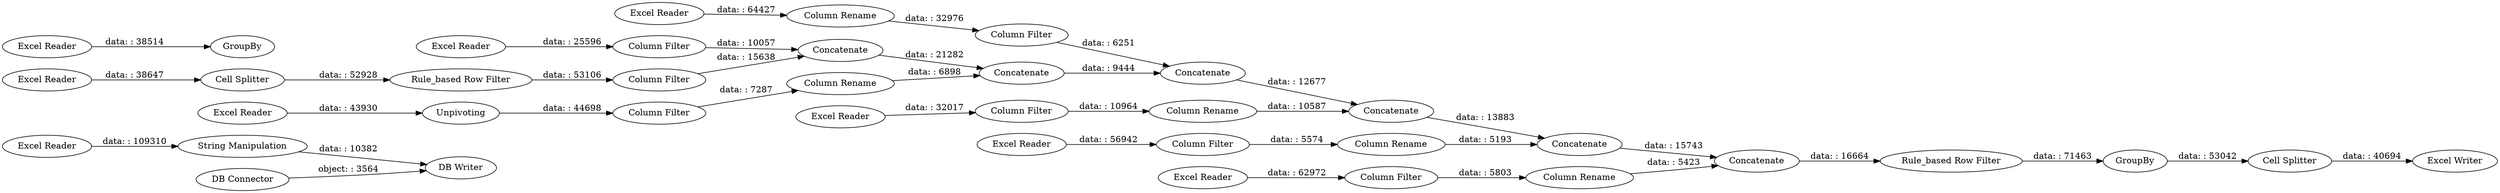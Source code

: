 digraph {
	"3908764041531209327_4" [label="DB Writer"]
	"3908764041531209327_5" [label="Excel Reader"]
	"3908764041531209327_16" [label=Concatenate]
	"3908764041531209327_44" [label=Concatenate]
	"3908764041531209327_49" [label="Excel Reader"]
	"3908764041531209327_2" [label="String Manipulation"]
	"3908764041531209327_42" [label="Column Filter"]
	"3908764041531209327_46" [label=Concatenate]
	"3908764041531209327_47" [label="Cell Splitter"]
	"3908764041531209327_19" [label=Concatenate]
	"3908764041531209327_20" [label="Column Filter"]
	"3908764041531209327_50" [label=GroupBy]
	"3908764041531209327_48" [label="Excel Writer"]
	"3908764041531209327_7" [label="Cell Splitter"]
	"3908764041531209327_26" [label=Unpivoting]
	"3908764041531209327_28" [label="Rule_based Row Filter"]
	"3908764041531209327_30" [label="Excel Reader"]
	"3908764041531209327_21" [label=Concatenate]
	"3908764041531209327_43" [label="Column Rename"]
	"3908764041531209327_18" [label="Column Filter"]
	"3908764041531209327_25" [label="Excel Reader"]
	"3908764041531209327_17" [label="Column Filter"]
	"3908764041531209327_1" [label="Excel Reader"]
	"3908764041531209327_45" [label=Concatenate]
	"3908764041531209327_40" [label="Column Filter"]
	"3908764041531209327_22" [label="Column Filter"]
	"3908764041531209327_31" [label="Excel Reader"]
	"3908764041531209327_27" [label="Column Rename"]
	"3908764041531209327_8" [label="Excel Reader"]
	"3908764041531209327_3" [label="DB Connector"]
	"3908764041531209327_29" [label="Excel Reader"]
	"3908764041531209327_24" [label=GroupBy]
	"3908764041531209327_15" [label="Rule_based Row Filter"]
	"3908764041531209327_41" [label="Column Rename"]
	"3908764041531209327_35" [label="Column Rename"]
	"3908764041531209327_13" [label="Column Rename"]
	"3908764041531209327_14" [label="Excel Reader"]
	"3908764041531209327_34" [label="Column Filter"]
	"3908764041531209327_18" -> "3908764041531209327_16" [label="data: : 15638"]
	"3908764041531209327_19" -> "3908764041531209327_21" [label="data: : 9444"]
	"3908764041531209327_24" -> "3908764041531209327_47" [label="data: : 53042"]
	"3908764041531209327_30" -> "3908764041531209327_42" [label="data: : 62972"]
	"3908764041531209327_2" -> "3908764041531209327_4" [label="data: : 10382"]
	"3908764041531209327_21" -> "3908764041531209327_44" [label="data: : 12677"]
	"3908764041531209327_49" -> "3908764041531209327_50" [label="data: : 38514"]
	"3908764041531209327_15" -> "3908764041531209327_18" [label="data: : 53106"]
	"3908764041531209327_45" -> "3908764041531209327_46" [label="data: : 15743"]
	"3908764041531209327_25" -> "3908764041531209327_26" [label="data: : 43930"]
	"3908764041531209327_40" -> "3908764041531209327_41" [label="data: : 5574"]
	"3908764041531209327_3" -> "3908764041531209327_4" [label="object: : 3564"]
	"3908764041531209327_44" -> "3908764041531209327_45" [label="data: : 13883"]
	"3908764041531209327_14" -> "3908764041531209327_13" [label="data: : 64427"]
	"3908764041531209327_29" -> "3908764041531209327_34" [label="data: : 32017"]
	"3908764041531209327_31" -> "3908764041531209327_40" [label="data: : 56942"]
	"3908764041531209327_8" -> "3908764041531209327_17" [label="data: : 25596"]
	"3908764041531209327_46" -> "3908764041531209327_28" [label="data: : 16664"]
	"3908764041531209327_35" -> "3908764041531209327_44" [label="data: : 10587"]
	"3908764041531209327_13" -> "3908764041531209327_22" [label="data: : 32976"]
	"3908764041531209327_34" -> "3908764041531209327_35" [label="data: : 10964"]
	"3908764041531209327_17" -> "3908764041531209327_16" [label="data: : 10057"]
	"3908764041531209327_26" -> "3908764041531209327_20" [label="data: : 44698"]
	"3908764041531209327_22" -> "3908764041531209327_21" [label="data: : 6251"]
	"3908764041531209327_1" -> "3908764041531209327_2" [label="data: : 109310"]
	"3908764041531209327_7" -> "3908764041531209327_15" [label="data: : 52928"]
	"3908764041531209327_5" -> "3908764041531209327_7" [label="data: : 38647"]
	"3908764041531209327_42" -> "3908764041531209327_43" [label="data: : 5803"]
	"3908764041531209327_28" -> "3908764041531209327_24" [label="data: : 71463"]
	"3908764041531209327_27" -> "3908764041531209327_19" [label="data: : 6898"]
	"3908764041531209327_41" -> "3908764041531209327_45" [label="data: : 5193"]
	"3908764041531209327_16" -> "3908764041531209327_19" [label="data: : 21282"]
	"3908764041531209327_47" -> "3908764041531209327_48" [label="data: : 40694"]
	"3908764041531209327_20" -> "3908764041531209327_27" [label="data: : 7287"]
	"3908764041531209327_43" -> "3908764041531209327_46" [label="data: : 5423"]
	rankdir=LR
}
